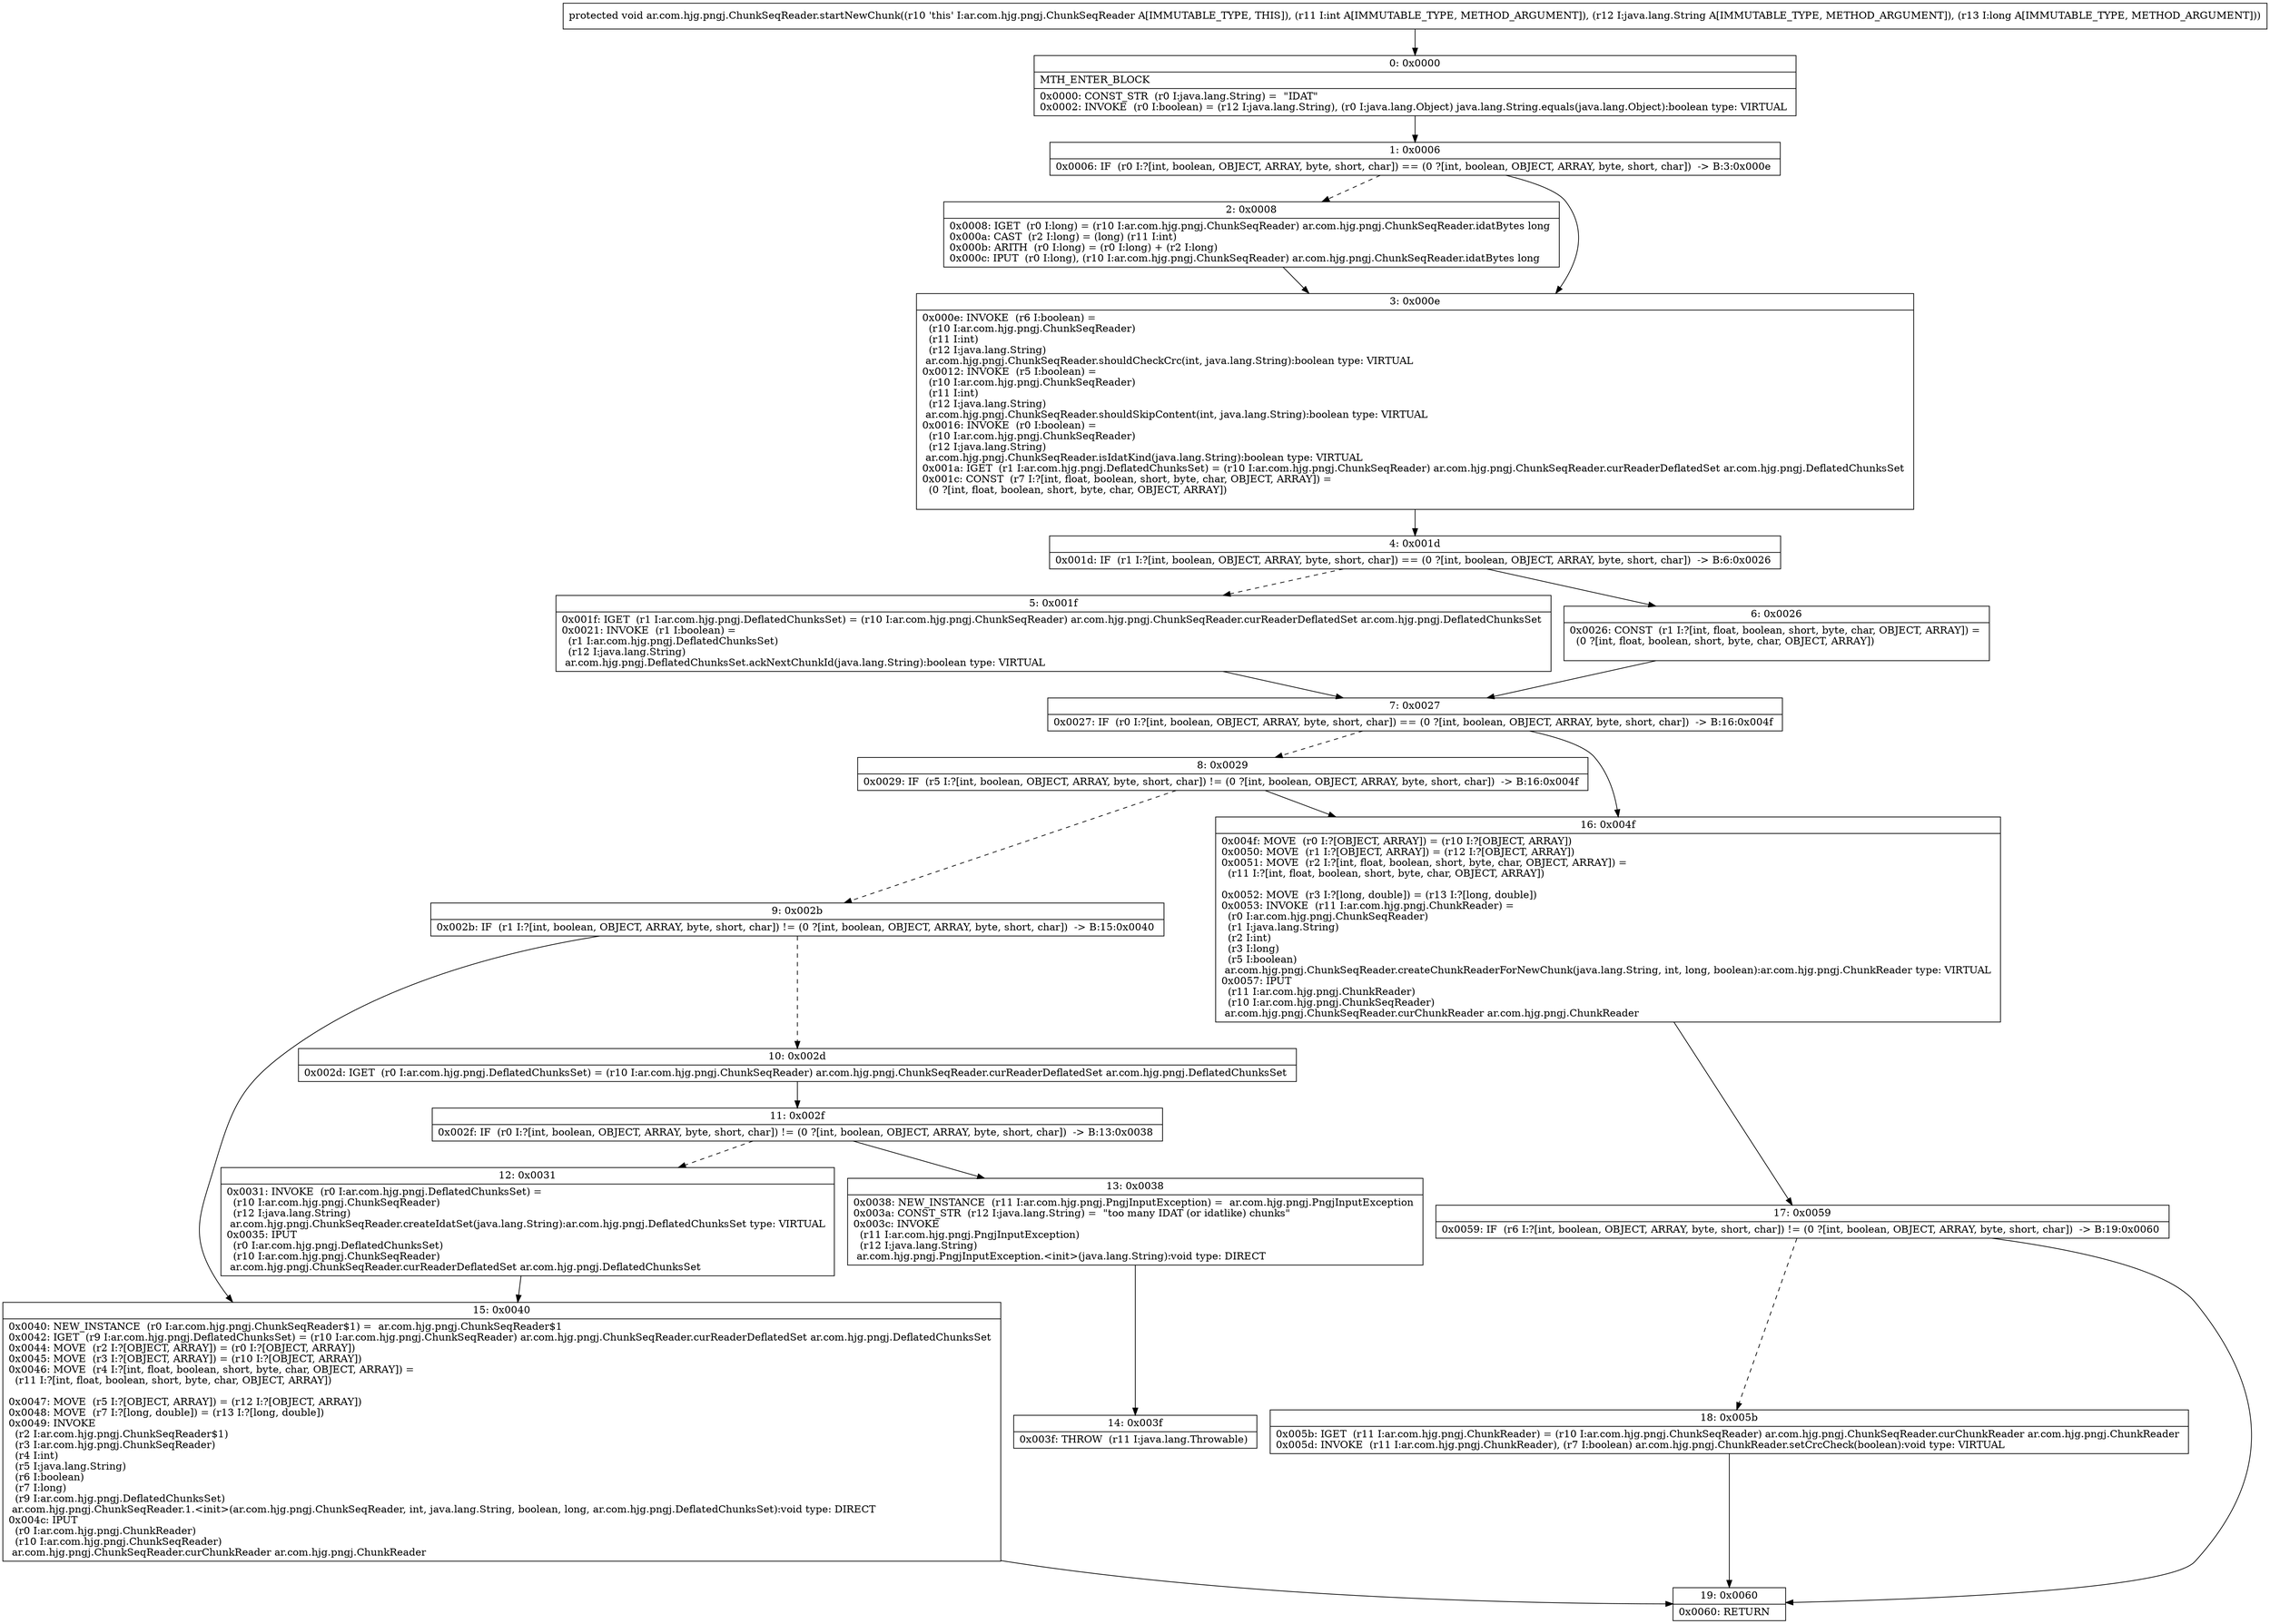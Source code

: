 digraph "CFG forar.com.hjg.pngj.ChunkSeqReader.startNewChunk(ILjava\/lang\/String;J)V" {
Node_0 [shape=record,label="{0\:\ 0x0000|MTH_ENTER_BLOCK\l|0x0000: CONST_STR  (r0 I:java.lang.String) =  \"IDAT\" \l0x0002: INVOKE  (r0 I:boolean) = (r12 I:java.lang.String), (r0 I:java.lang.Object) java.lang.String.equals(java.lang.Object):boolean type: VIRTUAL \l}"];
Node_1 [shape=record,label="{1\:\ 0x0006|0x0006: IF  (r0 I:?[int, boolean, OBJECT, ARRAY, byte, short, char]) == (0 ?[int, boolean, OBJECT, ARRAY, byte, short, char])  \-\> B:3:0x000e \l}"];
Node_2 [shape=record,label="{2\:\ 0x0008|0x0008: IGET  (r0 I:long) = (r10 I:ar.com.hjg.pngj.ChunkSeqReader) ar.com.hjg.pngj.ChunkSeqReader.idatBytes long \l0x000a: CAST  (r2 I:long) = (long) (r11 I:int) \l0x000b: ARITH  (r0 I:long) = (r0 I:long) + (r2 I:long) \l0x000c: IPUT  (r0 I:long), (r10 I:ar.com.hjg.pngj.ChunkSeqReader) ar.com.hjg.pngj.ChunkSeqReader.idatBytes long \l}"];
Node_3 [shape=record,label="{3\:\ 0x000e|0x000e: INVOKE  (r6 I:boolean) = \l  (r10 I:ar.com.hjg.pngj.ChunkSeqReader)\l  (r11 I:int)\l  (r12 I:java.lang.String)\l ar.com.hjg.pngj.ChunkSeqReader.shouldCheckCrc(int, java.lang.String):boolean type: VIRTUAL \l0x0012: INVOKE  (r5 I:boolean) = \l  (r10 I:ar.com.hjg.pngj.ChunkSeqReader)\l  (r11 I:int)\l  (r12 I:java.lang.String)\l ar.com.hjg.pngj.ChunkSeqReader.shouldSkipContent(int, java.lang.String):boolean type: VIRTUAL \l0x0016: INVOKE  (r0 I:boolean) = \l  (r10 I:ar.com.hjg.pngj.ChunkSeqReader)\l  (r12 I:java.lang.String)\l ar.com.hjg.pngj.ChunkSeqReader.isIdatKind(java.lang.String):boolean type: VIRTUAL \l0x001a: IGET  (r1 I:ar.com.hjg.pngj.DeflatedChunksSet) = (r10 I:ar.com.hjg.pngj.ChunkSeqReader) ar.com.hjg.pngj.ChunkSeqReader.curReaderDeflatedSet ar.com.hjg.pngj.DeflatedChunksSet \l0x001c: CONST  (r7 I:?[int, float, boolean, short, byte, char, OBJECT, ARRAY]) = \l  (0 ?[int, float, boolean, short, byte, char, OBJECT, ARRAY])\l \l}"];
Node_4 [shape=record,label="{4\:\ 0x001d|0x001d: IF  (r1 I:?[int, boolean, OBJECT, ARRAY, byte, short, char]) == (0 ?[int, boolean, OBJECT, ARRAY, byte, short, char])  \-\> B:6:0x0026 \l}"];
Node_5 [shape=record,label="{5\:\ 0x001f|0x001f: IGET  (r1 I:ar.com.hjg.pngj.DeflatedChunksSet) = (r10 I:ar.com.hjg.pngj.ChunkSeqReader) ar.com.hjg.pngj.ChunkSeqReader.curReaderDeflatedSet ar.com.hjg.pngj.DeflatedChunksSet \l0x0021: INVOKE  (r1 I:boolean) = \l  (r1 I:ar.com.hjg.pngj.DeflatedChunksSet)\l  (r12 I:java.lang.String)\l ar.com.hjg.pngj.DeflatedChunksSet.ackNextChunkId(java.lang.String):boolean type: VIRTUAL \l}"];
Node_6 [shape=record,label="{6\:\ 0x0026|0x0026: CONST  (r1 I:?[int, float, boolean, short, byte, char, OBJECT, ARRAY]) = \l  (0 ?[int, float, boolean, short, byte, char, OBJECT, ARRAY])\l \l}"];
Node_7 [shape=record,label="{7\:\ 0x0027|0x0027: IF  (r0 I:?[int, boolean, OBJECT, ARRAY, byte, short, char]) == (0 ?[int, boolean, OBJECT, ARRAY, byte, short, char])  \-\> B:16:0x004f \l}"];
Node_8 [shape=record,label="{8\:\ 0x0029|0x0029: IF  (r5 I:?[int, boolean, OBJECT, ARRAY, byte, short, char]) != (0 ?[int, boolean, OBJECT, ARRAY, byte, short, char])  \-\> B:16:0x004f \l}"];
Node_9 [shape=record,label="{9\:\ 0x002b|0x002b: IF  (r1 I:?[int, boolean, OBJECT, ARRAY, byte, short, char]) != (0 ?[int, boolean, OBJECT, ARRAY, byte, short, char])  \-\> B:15:0x0040 \l}"];
Node_10 [shape=record,label="{10\:\ 0x002d|0x002d: IGET  (r0 I:ar.com.hjg.pngj.DeflatedChunksSet) = (r10 I:ar.com.hjg.pngj.ChunkSeqReader) ar.com.hjg.pngj.ChunkSeqReader.curReaderDeflatedSet ar.com.hjg.pngj.DeflatedChunksSet \l}"];
Node_11 [shape=record,label="{11\:\ 0x002f|0x002f: IF  (r0 I:?[int, boolean, OBJECT, ARRAY, byte, short, char]) != (0 ?[int, boolean, OBJECT, ARRAY, byte, short, char])  \-\> B:13:0x0038 \l}"];
Node_12 [shape=record,label="{12\:\ 0x0031|0x0031: INVOKE  (r0 I:ar.com.hjg.pngj.DeflatedChunksSet) = \l  (r10 I:ar.com.hjg.pngj.ChunkSeqReader)\l  (r12 I:java.lang.String)\l ar.com.hjg.pngj.ChunkSeqReader.createIdatSet(java.lang.String):ar.com.hjg.pngj.DeflatedChunksSet type: VIRTUAL \l0x0035: IPUT  \l  (r0 I:ar.com.hjg.pngj.DeflatedChunksSet)\l  (r10 I:ar.com.hjg.pngj.ChunkSeqReader)\l ar.com.hjg.pngj.ChunkSeqReader.curReaderDeflatedSet ar.com.hjg.pngj.DeflatedChunksSet \l}"];
Node_13 [shape=record,label="{13\:\ 0x0038|0x0038: NEW_INSTANCE  (r11 I:ar.com.hjg.pngj.PngjInputException) =  ar.com.hjg.pngj.PngjInputException \l0x003a: CONST_STR  (r12 I:java.lang.String) =  \"too many IDAT (or idatlike) chunks\" \l0x003c: INVOKE  \l  (r11 I:ar.com.hjg.pngj.PngjInputException)\l  (r12 I:java.lang.String)\l ar.com.hjg.pngj.PngjInputException.\<init\>(java.lang.String):void type: DIRECT \l}"];
Node_14 [shape=record,label="{14\:\ 0x003f|0x003f: THROW  (r11 I:java.lang.Throwable) \l}"];
Node_15 [shape=record,label="{15\:\ 0x0040|0x0040: NEW_INSTANCE  (r0 I:ar.com.hjg.pngj.ChunkSeqReader$1) =  ar.com.hjg.pngj.ChunkSeqReader$1 \l0x0042: IGET  (r9 I:ar.com.hjg.pngj.DeflatedChunksSet) = (r10 I:ar.com.hjg.pngj.ChunkSeqReader) ar.com.hjg.pngj.ChunkSeqReader.curReaderDeflatedSet ar.com.hjg.pngj.DeflatedChunksSet \l0x0044: MOVE  (r2 I:?[OBJECT, ARRAY]) = (r0 I:?[OBJECT, ARRAY]) \l0x0045: MOVE  (r3 I:?[OBJECT, ARRAY]) = (r10 I:?[OBJECT, ARRAY]) \l0x0046: MOVE  (r4 I:?[int, float, boolean, short, byte, char, OBJECT, ARRAY]) = \l  (r11 I:?[int, float, boolean, short, byte, char, OBJECT, ARRAY])\l \l0x0047: MOVE  (r5 I:?[OBJECT, ARRAY]) = (r12 I:?[OBJECT, ARRAY]) \l0x0048: MOVE  (r7 I:?[long, double]) = (r13 I:?[long, double]) \l0x0049: INVOKE  \l  (r2 I:ar.com.hjg.pngj.ChunkSeqReader$1)\l  (r3 I:ar.com.hjg.pngj.ChunkSeqReader)\l  (r4 I:int)\l  (r5 I:java.lang.String)\l  (r6 I:boolean)\l  (r7 I:long)\l  (r9 I:ar.com.hjg.pngj.DeflatedChunksSet)\l ar.com.hjg.pngj.ChunkSeqReader.1.\<init\>(ar.com.hjg.pngj.ChunkSeqReader, int, java.lang.String, boolean, long, ar.com.hjg.pngj.DeflatedChunksSet):void type: DIRECT \l0x004c: IPUT  \l  (r0 I:ar.com.hjg.pngj.ChunkReader)\l  (r10 I:ar.com.hjg.pngj.ChunkSeqReader)\l ar.com.hjg.pngj.ChunkSeqReader.curChunkReader ar.com.hjg.pngj.ChunkReader \l}"];
Node_16 [shape=record,label="{16\:\ 0x004f|0x004f: MOVE  (r0 I:?[OBJECT, ARRAY]) = (r10 I:?[OBJECT, ARRAY]) \l0x0050: MOVE  (r1 I:?[OBJECT, ARRAY]) = (r12 I:?[OBJECT, ARRAY]) \l0x0051: MOVE  (r2 I:?[int, float, boolean, short, byte, char, OBJECT, ARRAY]) = \l  (r11 I:?[int, float, boolean, short, byte, char, OBJECT, ARRAY])\l \l0x0052: MOVE  (r3 I:?[long, double]) = (r13 I:?[long, double]) \l0x0053: INVOKE  (r11 I:ar.com.hjg.pngj.ChunkReader) = \l  (r0 I:ar.com.hjg.pngj.ChunkSeqReader)\l  (r1 I:java.lang.String)\l  (r2 I:int)\l  (r3 I:long)\l  (r5 I:boolean)\l ar.com.hjg.pngj.ChunkSeqReader.createChunkReaderForNewChunk(java.lang.String, int, long, boolean):ar.com.hjg.pngj.ChunkReader type: VIRTUAL \l0x0057: IPUT  \l  (r11 I:ar.com.hjg.pngj.ChunkReader)\l  (r10 I:ar.com.hjg.pngj.ChunkSeqReader)\l ar.com.hjg.pngj.ChunkSeqReader.curChunkReader ar.com.hjg.pngj.ChunkReader \l}"];
Node_17 [shape=record,label="{17\:\ 0x0059|0x0059: IF  (r6 I:?[int, boolean, OBJECT, ARRAY, byte, short, char]) != (0 ?[int, boolean, OBJECT, ARRAY, byte, short, char])  \-\> B:19:0x0060 \l}"];
Node_18 [shape=record,label="{18\:\ 0x005b|0x005b: IGET  (r11 I:ar.com.hjg.pngj.ChunkReader) = (r10 I:ar.com.hjg.pngj.ChunkSeqReader) ar.com.hjg.pngj.ChunkSeqReader.curChunkReader ar.com.hjg.pngj.ChunkReader \l0x005d: INVOKE  (r11 I:ar.com.hjg.pngj.ChunkReader), (r7 I:boolean) ar.com.hjg.pngj.ChunkReader.setCrcCheck(boolean):void type: VIRTUAL \l}"];
Node_19 [shape=record,label="{19\:\ 0x0060|0x0060: RETURN   \l}"];
MethodNode[shape=record,label="{protected void ar.com.hjg.pngj.ChunkSeqReader.startNewChunk((r10 'this' I:ar.com.hjg.pngj.ChunkSeqReader A[IMMUTABLE_TYPE, THIS]), (r11 I:int A[IMMUTABLE_TYPE, METHOD_ARGUMENT]), (r12 I:java.lang.String A[IMMUTABLE_TYPE, METHOD_ARGUMENT]), (r13 I:long A[IMMUTABLE_TYPE, METHOD_ARGUMENT])) }"];
MethodNode -> Node_0;
Node_0 -> Node_1;
Node_1 -> Node_2[style=dashed];
Node_1 -> Node_3;
Node_2 -> Node_3;
Node_3 -> Node_4;
Node_4 -> Node_5[style=dashed];
Node_4 -> Node_6;
Node_5 -> Node_7;
Node_6 -> Node_7;
Node_7 -> Node_8[style=dashed];
Node_7 -> Node_16;
Node_8 -> Node_9[style=dashed];
Node_8 -> Node_16;
Node_9 -> Node_10[style=dashed];
Node_9 -> Node_15;
Node_10 -> Node_11;
Node_11 -> Node_12[style=dashed];
Node_11 -> Node_13;
Node_12 -> Node_15;
Node_13 -> Node_14;
Node_15 -> Node_19;
Node_16 -> Node_17;
Node_17 -> Node_18[style=dashed];
Node_17 -> Node_19;
Node_18 -> Node_19;
}

